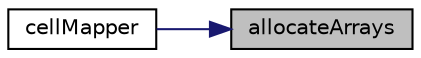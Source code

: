digraph "allocateArrays"
{
 // LATEX_PDF_SIZE
  edge [fontname="Helvetica",fontsize="10",labelfontname="Helvetica",labelfontsize="10"];
  node [fontname="Helvetica",fontsize="10",shape=record];
  rankdir="RL";
  Node1 [label="allocateArrays",height=0.2,width=0.4,color="black", fillcolor="grey75", style="filled", fontcolor="black",tooltip=" "];
  Node1 -> Node2 [dir="back",color="midnightblue",fontsize="10",style="solid",fontname="Helvetica"];
  Node2 [label="cellMapper",height=0.2,width=0.4,color="black", fillcolor="white", style="filled",URL="$classpFlow_1_1cellMapper.html#a2b3f7b000b6c278accf433cfb26341e0",tooltip=" "];
}
